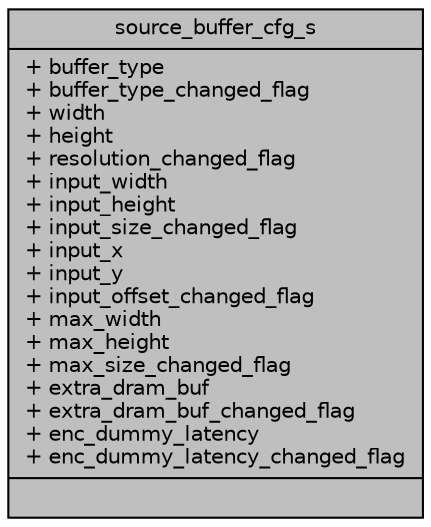 digraph "source_buffer_cfg_s"
{
 // INTERACTIVE_SVG=YES
 // LATEX_PDF_SIZE
  bgcolor="transparent";
  edge [fontname="Helvetica",fontsize="10",labelfontname="Helvetica",labelfontsize="10"];
  node [fontname="Helvetica",fontsize="10",shape=record];
  Node1 [label="{source_buffer_cfg_s\n|+ buffer_type\l+ buffer_type_changed_flag\l+ width\l+ height\l+ resolution_changed_flag\l+ input_width\l+ input_height\l+ input_size_changed_flag\l+ input_x\l+ input_y\l+ input_offset_changed_flag\l+ max_width\l+ max_height\l+ max_size_changed_flag\l+ extra_dram_buf\l+ extra_dram_buf_changed_flag\l+ enc_dummy_latency\l+ enc_dummy_latency_changed_flag\l|}",height=0.2,width=0.4,color="black", fillcolor="grey75", style="filled", fontcolor="black",tooltip=" "];
}
